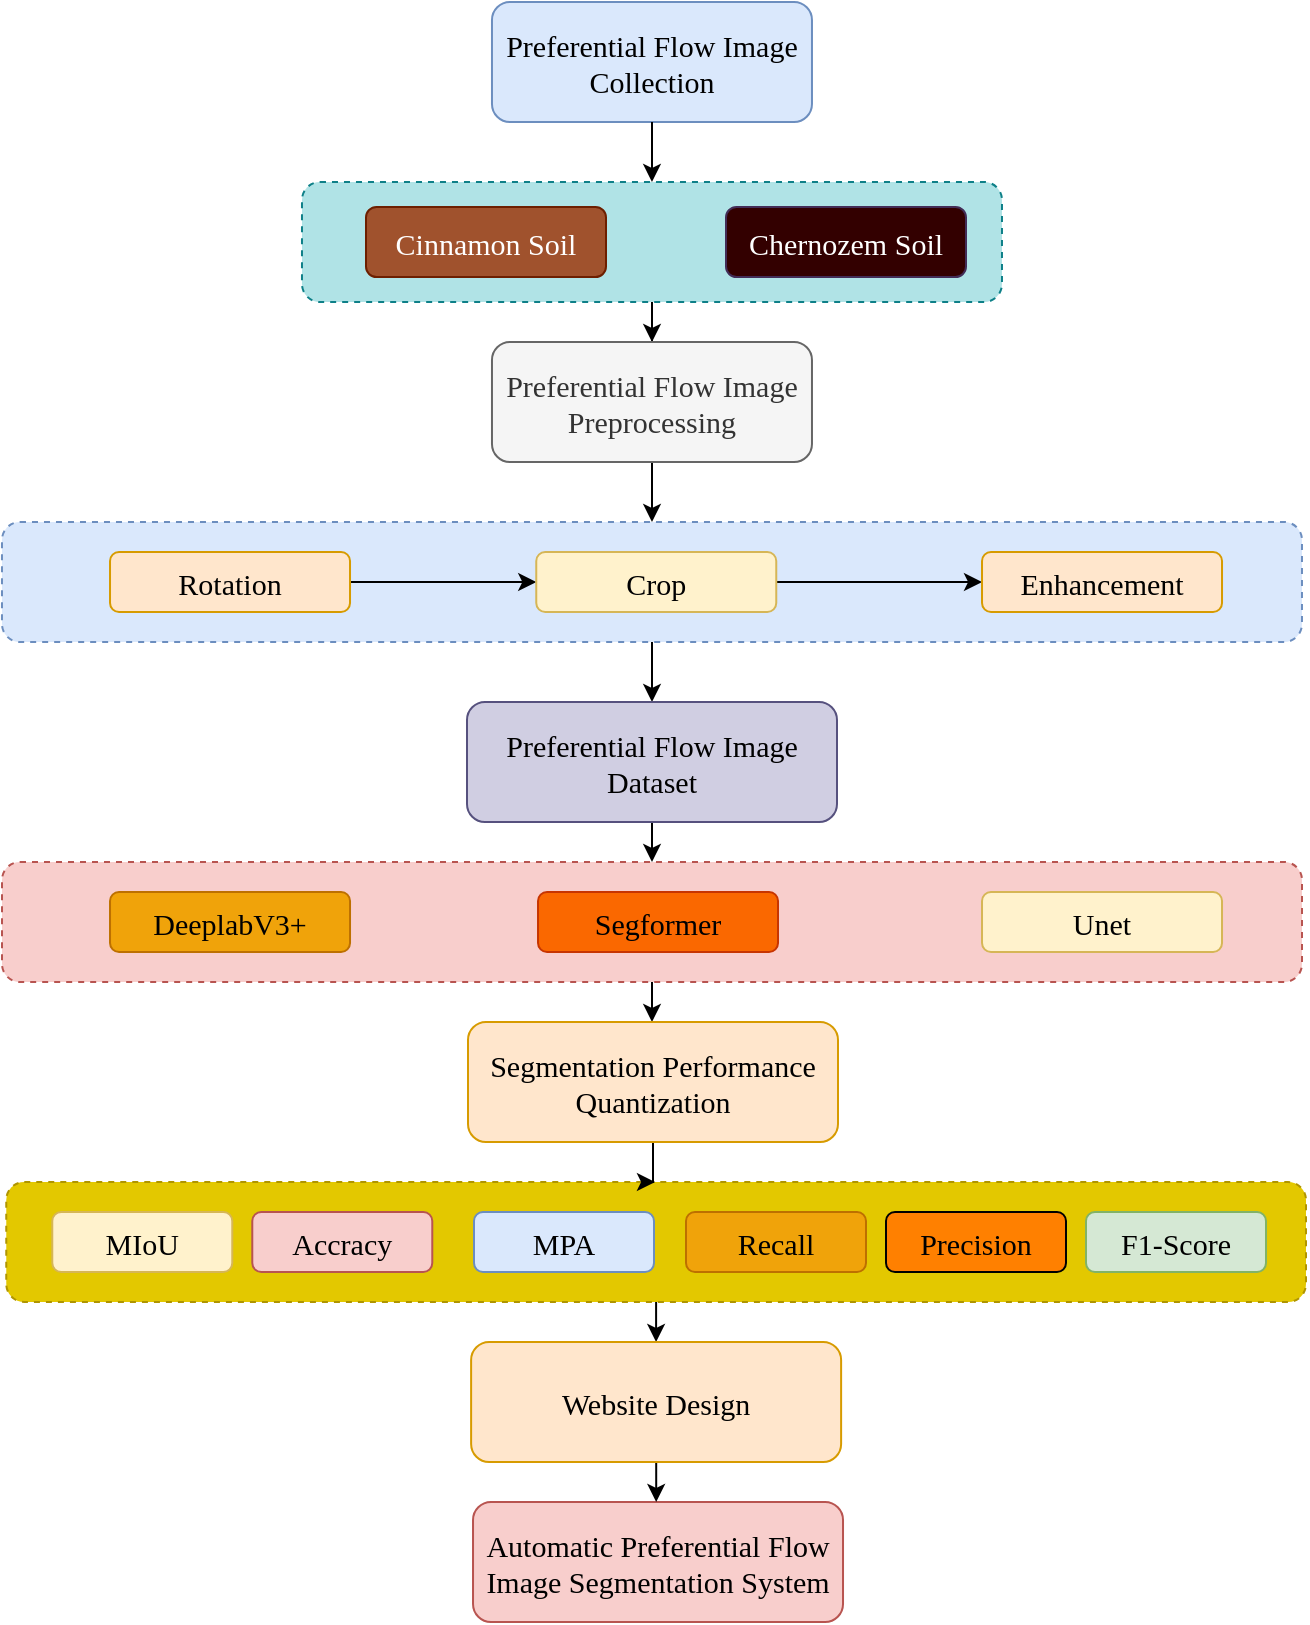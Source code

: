 <mxfile version="21.1.1" type="github">
  <diagram name="Page-1" id="Z5Mavj7C7oNfC9e5rIul">
    <mxGraphModel dx="1235" dy="684" grid="1" gridSize="10" guides="1" tooltips="1" connect="1" arrows="1" fold="1" page="1" pageScale="1" pageWidth="827" pageHeight="1169" math="0" shadow="0">
      <root>
        <mxCell id="0" />
        <mxCell id="1" parent="0" />
        <mxCell id="CXuM3vx1a8J_jS1R-_ZV-1" value="" style="edgeStyle=orthogonalEdgeStyle;rounded=0;orthogonalLoop=1;jettySize=auto;fontFamily=Times New Roman;fontSize=15;" edge="1" parent="1" source="CXuM3vx1a8J_jS1R-_ZV-2" target="CXuM3vx1a8J_jS1R-_ZV-34">
          <mxGeometry relative="1" as="geometry" />
        </mxCell>
        <mxCell id="CXuM3vx1a8J_jS1R-_ZV-2" value="" style="rounded=1;dashed=1;fillColor=#dae8fc;strokeColor=#6c8ebf;fontFamily=Times New Roman;fontSize=15;" vertex="1" parent="1">
          <mxGeometry x="87.99" y="310" width="650" height="60" as="geometry" />
        </mxCell>
        <mxCell id="CXuM3vx1a8J_jS1R-_ZV-3" value="" style="edgeStyle=orthogonalEdgeStyle;rounded=0;orthogonalLoop=1;jettySize=auto;fontFamily=Times New Roman;fontSize=15;" edge="1" parent="1" source="CXuM3vx1a8J_jS1R-_ZV-4" target="CXuM3vx1a8J_jS1R-_ZV-6">
          <mxGeometry relative="1" as="geometry" />
        </mxCell>
        <mxCell id="CXuM3vx1a8J_jS1R-_ZV-4" value="Rotation" style="rounded=1;fillColor=#ffe6cc;strokeColor=#d79b00;fontFamily=Times New Roman;fontSize=15;" vertex="1" parent="1">
          <mxGeometry x="142.01" y="325" width="120" height="30" as="geometry" />
        </mxCell>
        <mxCell id="CXuM3vx1a8J_jS1R-_ZV-5" value="" style="edgeStyle=orthogonalEdgeStyle;rounded=0;orthogonalLoop=1;jettySize=auto;fontFamily=Times New Roman;fontSize=15;" edge="1" parent="1" source="CXuM3vx1a8J_jS1R-_ZV-6" target="CXuM3vx1a8J_jS1R-_ZV-7">
          <mxGeometry relative="1" as="geometry" />
        </mxCell>
        <mxCell id="CXuM3vx1a8J_jS1R-_ZV-6" value="Crop" style="rounded=1;fillColor=#fff2cc;strokeColor=#d6b656;fontFamily=Times New Roman;fontSize=15;" vertex="1" parent="1">
          <mxGeometry x="355.13" y="325" width="120" height="30" as="geometry" />
        </mxCell>
        <mxCell id="CXuM3vx1a8J_jS1R-_ZV-7" value="Enhancement" style="rounded=1;fillColor=#ffe6cc;strokeColor=#d79b00;fontFamily=Times New Roman;fontSize=15;" vertex="1" parent="1">
          <mxGeometry x="578.01" y="325" width="120" height="30" as="geometry" />
        </mxCell>
        <mxCell id="CXuM3vx1a8J_jS1R-_ZV-8" value="" style="edgeStyle=orthogonalEdgeStyle;rounded=0;orthogonalLoop=1;jettySize=auto;fontFamily=Times New Roman;fontSize=15;" edge="1" parent="1" source="CXuM3vx1a8J_jS1R-_ZV-9" target="CXuM3vx1a8J_jS1R-_ZV-32">
          <mxGeometry relative="1" as="geometry" />
        </mxCell>
        <mxCell id="CXuM3vx1a8J_jS1R-_ZV-9" value="" style="rounded=1;dashed=1;fillColor=#f8cecc;strokeColor=#b85450;fontFamily=Times New Roman;fontSize=15;" vertex="1" parent="1">
          <mxGeometry x="88" y="480" width="650" height="60" as="geometry" />
        </mxCell>
        <mxCell id="CXuM3vx1a8J_jS1R-_ZV-10" value="DeeplabV3+" style="rounded=1;fillColor=#f0a30a;fontColor=#000000;strokeColor=#BD7000;fontFamily=Times New Roman;fontSize=15;" vertex="1" parent="1">
          <mxGeometry x="142.01" y="495" width="120" height="30" as="geometry" />
        </mxCell>
        <mxCell id="CXuM3vx1a8J_jS1R-_ZV-11" value="Segformer" style="rounded=1;fillColor=#fa6800;fontColor=#000000;strokeColor=#C73500;fontFamily=Times New Roman;fontSize=15;" vertex="1" parent="1">
          <mxGeometry x="356.01" y="495" width="120" height="30" as="geometry" />
        </mxCell>
        <mxCell id="CXuM3vx1a8J_jS1R-_ZV-12" value="Unet" style="rounded=1;fillColor=#fff2cc;strokeColor=#d6b656;fontFamily=Times New Roman;fontSize=15;" vertex="1" parent="1">
          <mxGeometry x="578.01" y="495" width="120" height="30" as="geometry" />
        </mxCell>
        <mxCell id="CXuM3vx1a8J_jS1R-_ZV-37" value="" style="edgeStyle=orthogonalEdgeStyle;rounded=0;orthogonalLoop=1;jettySize=auto;html=1;" edge="1" parent="1" source="CXuM3vx1a8J_jS1R-_ZV-14" target="CXuM3vx1a8J_jS1R-_ZV-30">
          <mxGeometry relative="1" as="geometry" />
        </mxCell>
        <mxCell id="CXuM3vx1a8J_jS1R-_ZV-14" value="" style="rounded=1;dashed=1;fillColor=#e3c800;fontColor=#000000;strokeColor=#B09500;fontFamily=Times New Roman;fontSize=15;" vertex="1" parent="1">
          <mxGeometry x="90.13" y="640" width="649.87" height="60" as="geometry" />
        </mxCell>
        <mxCell id="CXuM3vx1a8J_jS1R-_ZV-15" value="MIoU" style="rounded=1;fillColor=#fff2cc;strokeColor=#d6b656;labelBorderColor=none;fontFamily=Times New Roman;fontSize=15;" vertex="1" parent="1">
          <mxGeometry x="113.14" y="655" width="90" height="30" as="geometry" />
        </mxCell>
        <mxCell id="CXuM3vx1a8J_jS1R-_ZV-16" value="Accracy" style="rounded=1;fillColor=#f8cecc;strokeColor=#b85450;fontFamily=Times New Roman;fontSize=15;" vertex="1" parent="1">
          <mxGeometry x="213.14" y="655" width="90" height="30" as="geometry" />
        </mxCell>
        <mxCell id="CXuM3vx1a8J_jS1R-_ZV-17" value="MPA" style="rounded=1;fillColor=#dae8fc;strokeColor=#6c8ebf;fontFamily=Times New Roman;fontSize=15;" vertex="1" parent="1">
          <mxGeometry x="324" y="655" width="90" height="30" as="geometry" />
        </mxCell>
        <mxCell id="CXuM3vx1a8J_jS1R-_ZV-18" value="Recall" style="rounded=1;fillColor=#f0a30a;fontColor=#000000;strokeColor=#BD7000;fontFamily=Times New Roman;fontSize=15;" vertex="1" parent="1">
          <mxGeometry x="430" y="655" width="90" height="30" as="geometry" />
        </mxCell>
        <mxCell id="CXuM3vx1a8J_jS1R-_ZV-19" value="Precision" style="rounded=1;fillColor=#FF8000;fontFamily=Times New Roman;fontSize=15;" vertex="1" parent="1">
          <mxGeometry x="530" y="655" width="90" height="30" as="geometry" />
        </mxCell>
        <mxCell id="CXuM3vx1a8J_jS1R-_ZV-20" value="F1-Score" style="rounded=1;fillColor=#d5e8d4;strokeColor=#82b366;fontFamily=Times New Roman;fontSize=15;" vertex="1" parent="1">
          <mxGeometry x="630" y="655" width="90" height="30" as="geometry" />
        </mxCell>
        <mxCell id="CXuM3vx1a8J_jS1R-_ZV-21" value="" style="edgeStyle=orthogonalEdgeStyle;rounded=0;orthogonalLoop=1;jettySize=auto;exitX=0.5;exitY=1;exitDx=0;exitDy=0;fontFamily=Times New Roman;fontSize=15;" edge="1" parent="1" source="CXuM3vx1a8J_jS1R-_ZV-20" target="CXuM3vx1a8J_jS1R-_ZV-20">
          <mxGeometry relative="1" as="geometry" />
        </mxCell>
        <mxCell id="CXuM3vx1a8J_jS1R-_ZV-23" value="Automatic Preferential Flow &#xa;Image Segmentation System" style="rounded=1;fillColor=#f8cecc;strokeColor=#b85450;fontFamily=Times New Roman;fontSize=15;" vertex="1" parent="1">
          <mxGeometry x="323.51" y="800" width="185" height="60" as="geometry" />
        </mxCell>
        <mxCell id="CXuM3vx1a8J_jS1R-_ZV-24" value="Preferential Flow Image &#xa;Collection" style="rounded=1;fillColor=#dae8fc;strokeColor=#6c8ebf;fontFamily=Times New Roman;fontSize=15;" vertex="1" parent="1">
          <mxGeometry x="332.99" y="50" width="160" height="60" as="geometry" />
        </mxCell>
        <mxCell id="CXuM3vx1a8J_jS1R-_ZV-25" value="" style="edgeStyle=orthogonalEdgeStyle;rounded=0;orthogonalLoop=1;jettySize=auto;fontFamily=Times New Roman;fontSize=15;" edge="1" parent="1" source="CXuM3vx1a8J_jS1R-_ZV-26" target="CXuM3vx1a8J_jS1R-_ZV-36">
          <mxGeometry relative="1" as="geometry" />
        </mxCell>
        <mxCell id="CXuM3vx1a8J_jS1R-_ZV-26" value="" style="rounded=1;dashed=1;fillColor=#b0e3e6;strokeColor=#0e8088;fontFamily=Times New Roman;fontSize=15;" vertex="1" parent="1">
          <mxGeometry x="237.99" y="140" width="350" height="60" as="geometry" />
        </mxCell>
        <mxCell id="CXuM3vx1a8J_jS1R-_ZV-27" value="Cinnamon Soil" style="rounded=1;fillColor=#a0522d;strokeColor=#6D1F00;fontColor=#ffffff;fontFamily=Times New Roman;fontSize=15;" vertex="1" parent="1">
          <mxGeometry x="270" y="152.5" width="120" height="35" as="geometry" />
        </mxCell>
        <mxCell id="CXuM3vx1a8J_jS1R-_ZV-28" value="Chernozem Soil" style="rounded=1;fillColor=#330000;fontColor=#ffffff;strokeColor=#432D57;fontFamily=Times New Roman;fontSize=15;" vertex="1" parent="1">
          <mxGeometry x="450" y="152.5" width="120" height="35" as="geometry" />
        </mxCell>
        <mxCell id="CXuM3vx1a8J_jS1R-_ZV-29" value="" style="endArrow=classic;rounded=0;exitX=0.5;exitY=1;exitDx=0;exitDy=0;entryX=0.5;entryY=0;entryDx=0;entryDy=0;fontFamily=Times New Roman;fontSize=15;" edge="1" parent="1" source="CXuM3vx1a8J_jS1R-_ZV-24" target="CXuM3vx1a8J_jS1R-_ZV-26">
          <mxGeometry width="50" height="50" relative="1" as="geometry">
            <mxPoint x="510.88" y="250" as="sourcePoint" />
            <mxPoint x="560.88" y="200" as="targetPoint" />
          </mxGeometry>
        </mxCell>
        <mxCell id="CXuM3vx1a8J_jS1R-_ZV-38" value="" style="edgeStyle=orthogonalEdgeStyle;rounded=0;orthogonalLoop=1;jettySize=auto;html=1;" edge="1" parent="1" source="CXuM3vx1a8J_jS1R-_ZV-30" target="CXuM3vx1a8J_jS1R-_ZV-23">
          <mxGeometry relative="1" as="geometry" />
        </mxCell>
        <mxCell id="CXuM3vx1a8J_jS1R-_ZV-30" value="Website Design" style="rounded=1;fillColor=#ffe6cc;strokeColor=#d79b00;fontFamily=Times New Roman;fontSize=15;" vertex="1" parent="1">
          <mxGeometry x="322.56" y="720" width="185" height="60" as="geometry" />
        </mxCell>
        <mxCell id="CXuM3vx1a8J_jS1R-_ZV-31" value="" style="edgeStyle=orthogonalEdgeStyle;rounded=0;orthogonalLoop=1;jettySize=auto;fontFamily=Times New Roman;fontSize=15;" edge="1" parent="1" source="CXuM3vx1a8J_jS1R-_ZV-32">
          <mxGeometry relative="1" as="geometry">
            <mxPoint x="414" y="640" as="targetPoint" />
          </mxGeometry>
        </mxCell>
        <mxCell id="CXuM3vx1a8J_jS1R-_ZV-32" value="Segmentation Performance&#xa;Quantization" style="rounded=1;fillColor=#ffe6cc;strokeColor=#d79b00;fontFamily=Times New Roman;fontSize=15;" vertex="1" parent="1">
          <mxGeometry x="321" y="560" width="185" height="60" as="geometry" />
        </mxCell>
        <mxCell id="CXuM3vx1a8J_jS1R-_ZV-33" value="" style="edgeStyle=orthogonalEdgeStyle;rounded=0;orthogonalLoop=1;jettySize=auto;fontFamily=Times New Roman;fontSize=15;" edge="1" parent="1" source="CXuM3vx1a8J_jS1R-_ZV-34">
          <mxGeometry relative="1" as="geometry">
            <mxPoint x="413" y="480" as="targetPoint" />
          </mxGeometry>
        </mxCell>
        <mxCell id="CXuM3vx1a8J_jS1R-_ZV-34" value="Preferential Flow Image &#xa;Dataset" style="rounded=1;fillColor=#d0cee2;strokeColor=#56517e;fontFamily=Times New Roman;fontSize=15;" vertex="1" parent="1">
          <mxGeometry x="320.5" y="400" width="185" height="60" as="geometry" />
        </mxCell>
        <mxCell id="CXuM3vx1a8J_jS1R-_ZV-35" value="" style="edgeStyle=orthogonalEdgeStyle;rounded=0;orthogonalLoop=1;jettySize=auto;fontFamily=Times New Roman;fontSize=15;" edge="1" parent="1" source="CXuM3vx1a8J_jS1R-_ZV-36">
          <mxGeometry relative="1" as="geometry">
            <mxPoint x="413.0" y="310" as="targetPoint" />
          </mxGeometry>
        </mxCell>
        <mxCell id="CXuM3vx1a8J_jS1R-_ZV-36" value="Preferential Flow Image &#xa;Preprocessing" style="rounded=1;fillColor=#f5f5f5;strokeColor=#666666;fontFamily=Times New Roman;fontSize=15;fontColor=#333333;" vertex="1" parent="1">
          <mxGeometry x="332.99" y="220" width="160" height="60" as="geometry" />
        </mxCell>
      </root>
    </mxGraphModel>
  </diagram>
</mxfile>
